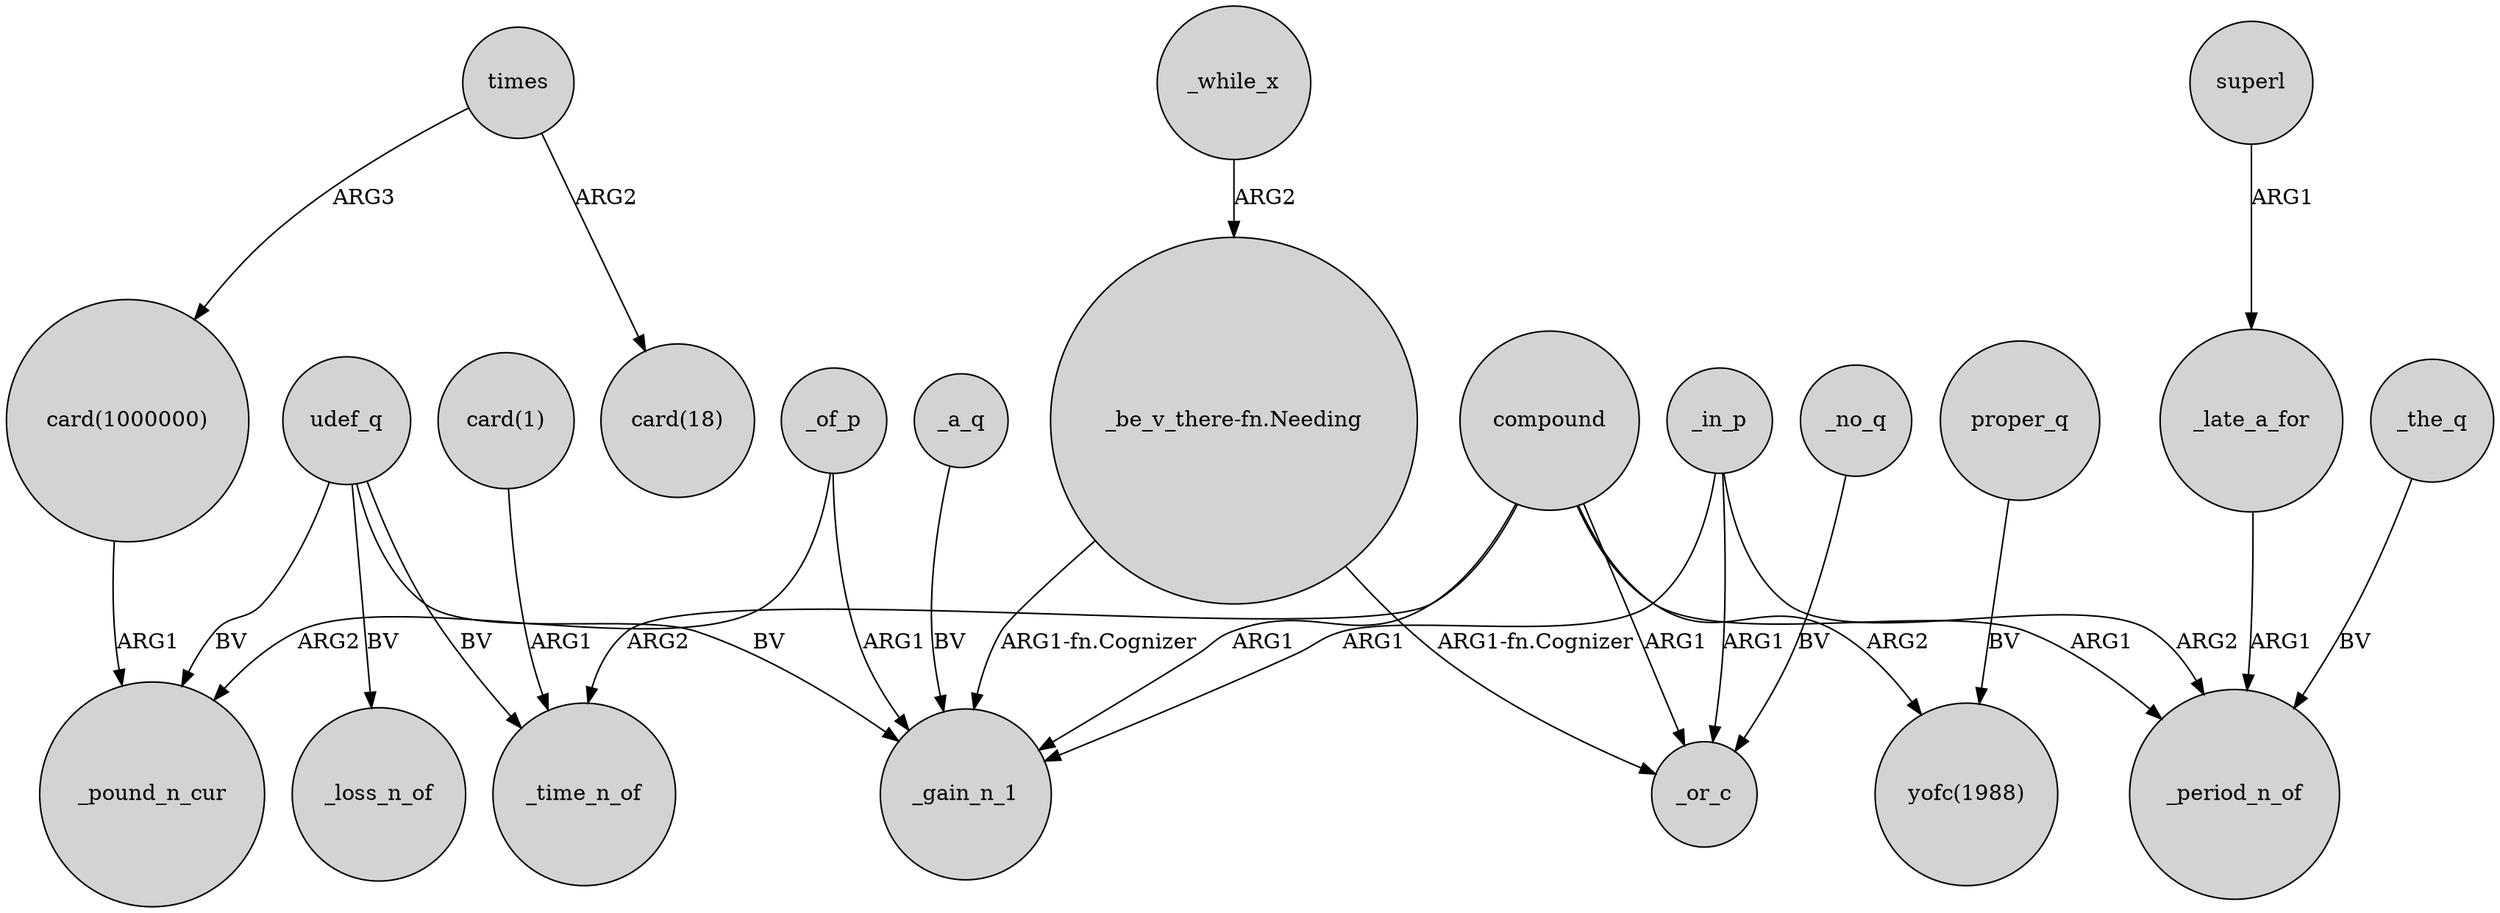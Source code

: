 digraph {
	node [shape=circle style=filled]
	"_be_v_there-fn.Needing" -> _gain_n_1 [label="ARG1-fn.Cognizer"]
	udef_q -> _pound_n_cur [label=BV]
	udef_q -> _time_n_of [label=BV]
	_in_p -> _or_c [label=ARG1]
	_in_p -> _period_n_of [label=ARG2]
	compound -> "yofc(1988)" [label=ARG2]
	superl -> _late_a_for [label=ARG1]
	times -> "card(1000000)" [label=ARG3]
	compound -> _or_c [label=ARG1]
	_no_q -> _or_c [label=BV]
	_of_p -> _gain_n_1 [label=ARG1]
	_of_p -> _pound_n_cur [label=ARG2]
	"card(1000000)" -> _pound_n_cur [label=ARG1]
	udef_q -> _loss_n_of [label=BV]
	_late_a_for -> _period_n_of [label=ARG1]
	_a_q -> _gain_n_1 [label=BV]
	times -> "card(18)" [label=ARG2]
	_while_x -> "_be_v_there-fn.Needing" [label=ARG2]
	_in_p -> _gain_n_1 [label=ARG1]
	proper_q -> "yofc(1988)" [label=BV]
	"card(1)" -> _time_n_of [label=ARG1]
	compound -> _period_n_of [label=ARG1]
	compound -> _time_n_of [label=ARG2]
	compound -> _gain_n_1 [label=ARG1]
	_the_q -> _period_n_of [label=BV]
	"_be_v_there-fn.Needing" -> _or_c [label="ARG1-fn.Cognizer"]
	udef_q -> _gain_n_1 [label=BV]
}
